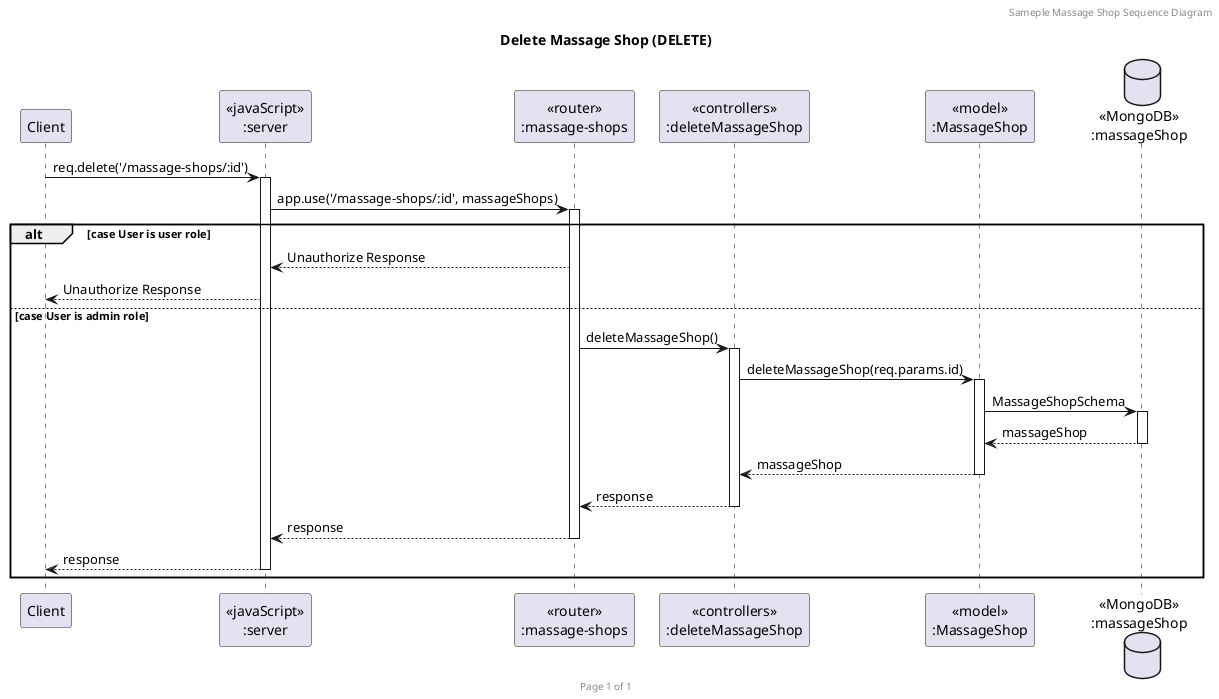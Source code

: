 @startuml Delete Massage Shop (DELETE)

header Sameple Massage Shop Sequence Diagram
footer Page %page% of %lastpage%
title "Delete Massage Shop (DELETE)"

participant "Client" as client
participant "<<javaScript>>\n:server" as server
participant "<<router>>\n:massage-shops" as routerMassageShop
participant "<<controllers>>\n:deleteMassageShop" as controllersDeleteMassageShop
participant "<<model>>\n:MassageShop" as modelMassageShop
database "<<MongoDB>>\n:massageShop" as MassageShopDatabase

client->server ++:req.delete('/massage-shops/:id')
server->routerMassageShop ++:app.use('/massage-shops/:id', massageShops)
alt case User is user role
server<--routerMassageShop: Unauthorize Response
client <-- server: Unauthorize Response
else case User is admin role
routerMassageShop -> controllersDeleteMassageShop ++:deleteMassageShop()
controllersDeleteMassageShop->modelMassageShop ++:deleteMassageShop(req.params.id)
modelMassageShop ->MassageShopDatabase ++: MassageShopSchema
MassageShopDatabase --> modelMassageShop --: massageShop
controllersDeleteMassageShop <-- modelMassageShop --:massageShop
routerMassageShop <-- controllersDeleteMassageShop --:response
server <-- routerMassageShop --:response
client <-- server --:response
end
@enduml